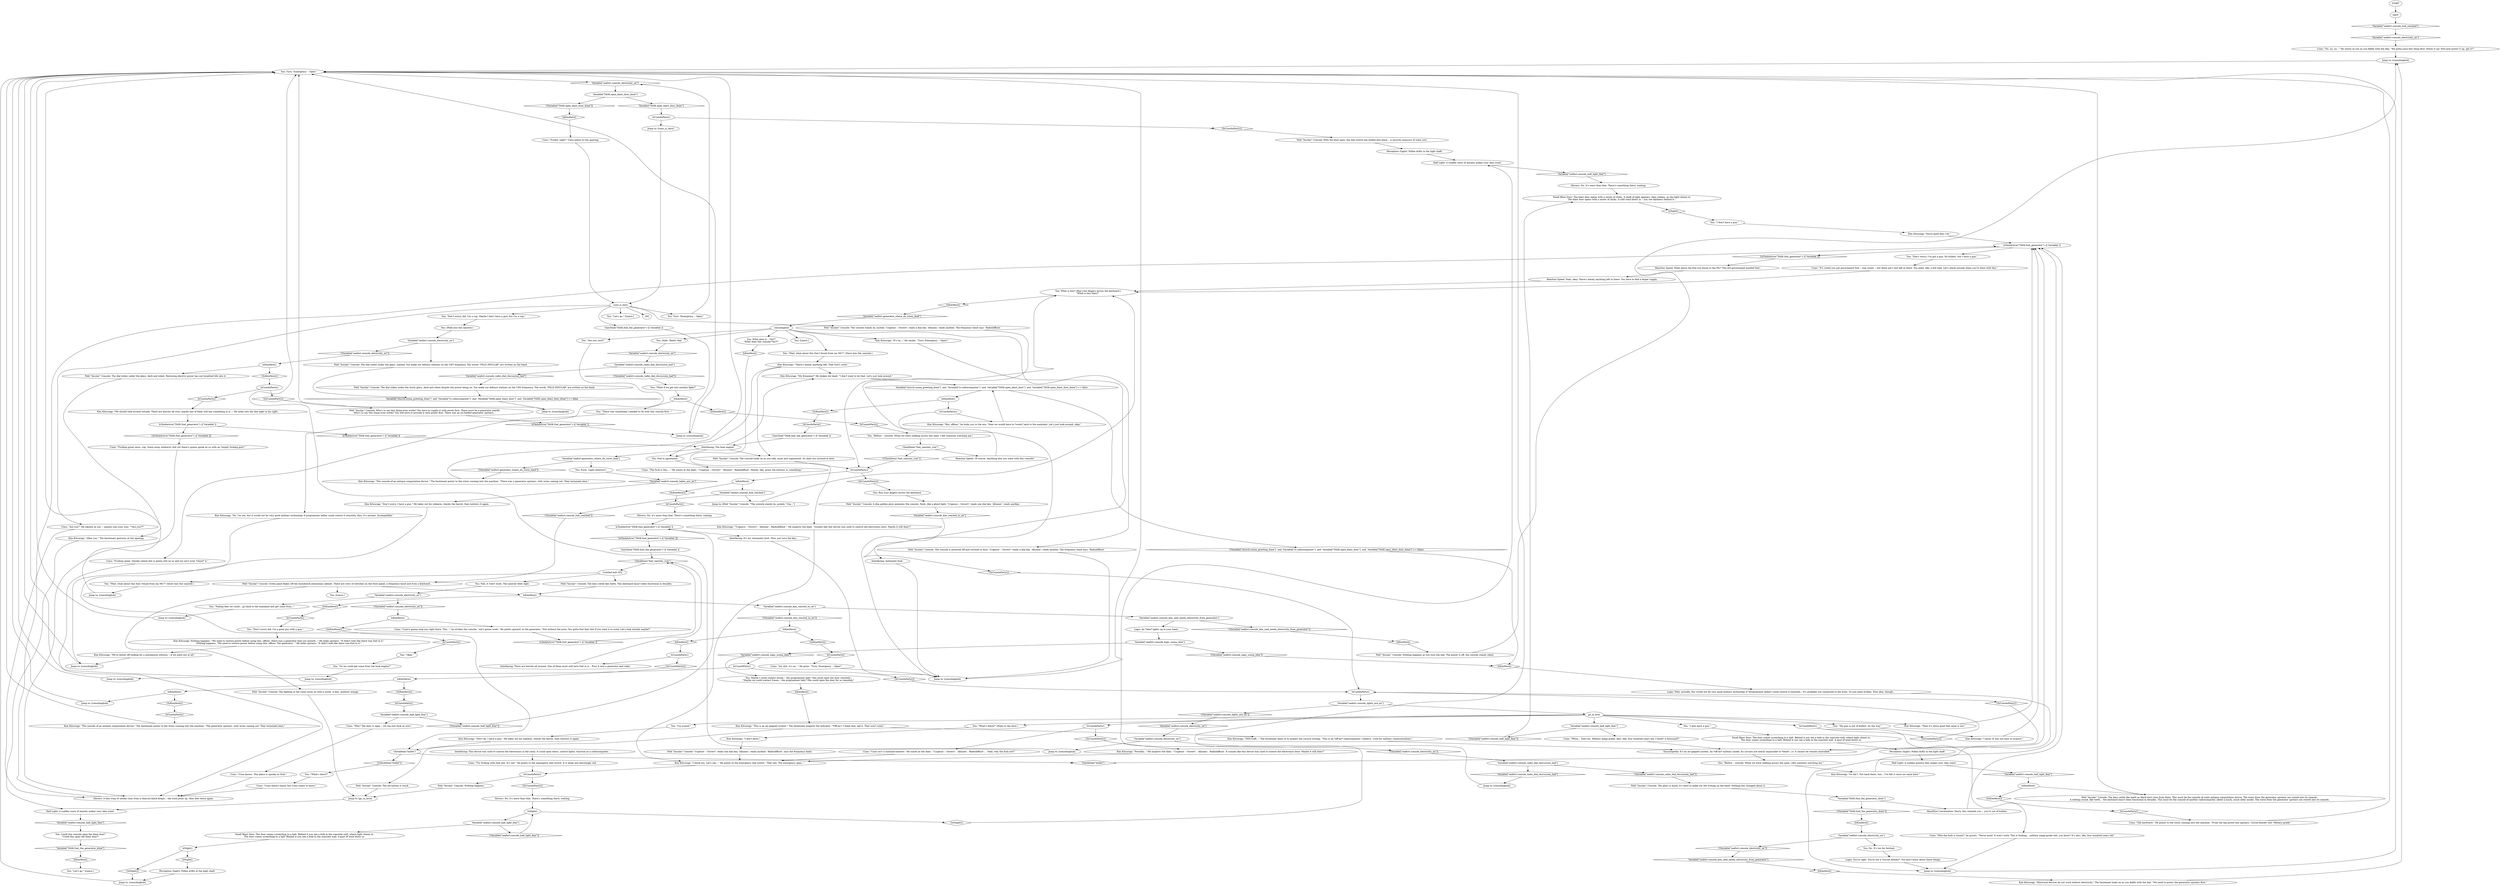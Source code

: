 # SEAFORT INT / FELD INSULAR CONSOLE
# old electronic console – turn on lights and open blast door if fuel in generator
# ==================================================
digraph G {
	  0 [label="START"];
	  1 [label="input"];
	  2 [label="Jump to: [consolinghub]"];
	  3 [label="Encyclopedia: It's an air-gapped system. An *off-air* military model. Its circuits are nearly impossible to *bend*, i.e. it cannot be remote controlled."];
	  4 [label="Feld \"Insular\" Console: The dial slides under the dusty glass, dark and silent despite the power being on. You make out defunct stations on the UKV frequency. The words \"FELD INSULAR\" are written on the band."];
	  5 [label="You: \"What's there?\" (Point to the door.)"];
	  6 [label="Kim Kitsuragi: \"Extra good that I do.\""];
	  7 [label="Perception (Sight): Pollen drifts in the light shaft."];
	  8 [label="IsTaskActive(\"TASK.fuel_generator\")--[[ Variable[ ]]"];
	  9 [label="IsTaskActive(\"TASK.fuel_generator\")--[[ Variable[ ]]", shape=diamond];
	  10 [label="!(IsTaskActive(\"TASK.fuel_generator\")--[[ Variable[ ]])", shape=diamond];
	  11 [label="You: \"Wait, what about this fuel I found from my MC?\" (Show him the canister.)"];
	  12 [label="You: What does it... *do*?\n\"What does this console *do?*\""];
	  13 [label="You: [Leave.]"];
	  14 [label="Kim Kitsuragi: \"Electrical devices do not work without electricity.\" The lieutenant looks on as you fiddle with the dial. \"We need to power the generator upstairs first.\""];
	  15 [label="Feld \"Insular\" Console: Who's to say this thing even works? You have to supply it with power first. There must be a generator nearby.\nWho's to say this thing even works? You will have to provide it with power first. There was an un-fuelled generator upstairs..."];
	  16 [label="Interfacing: The boat engine!"];
	  17 [label="Kim Kitsuragi: \"I don't know.\""];
	  18 [label="You: \"I'm scared.\""];
	  19 [label="Cuno: \"Cuno doesn't know, but Cuno wants to know.\""];
	  20 [label="You: \"Don't worry, kid. I'm a cop. Maybe I don't have a gun, but I'm a cop.\""];
	  21 [label="Feld \"Insular\" Console: Green paint flakes off the monoblock aluminium cabinet. There are rows of switches on the front panel, a frequency band and even a keyboard..."];
	  22 [label="Kim Kitsuragi: \"The console of an antique computation device.\" The lieutenant points to the wires running into the machine. \"There was a generator upstairs, with wires coming out. They terminate here.\""];
	  23 [label="IsKimHere()"];
	  24 [label="IsKimHere()", shape=diamond];
	  25 [label="!(IsKimHere())", shape=diamond];
	  26 [label="IsCunoInParty()"];
	  27 [label="IsCunoInParty()", shape=diamond];
	  28 [label="!(IsCunoInParty())", shape=diamond];
	  29 [label="Variable[\"seafort.console_logic_soona_idea\"]"];
	  30 [label="Variable[\"seafort.console_logic_soona_idea\"]", shape=diamond];
	  31 [label="!(Variable[\"seafort.console_logic_soona_idea\"])", shape=diamond];
	  32 [label="Logic: You're right. You're not a *circuit bender*. You don't know about these things."];
	  33 [label="You: [Leave.]"];
	  34 [label="Perception (Sight): Pollen drifts in the light shaft."];
	  35 [label="cuno_is_here"];
	  36 [label="Kim Kitsuragi: \"This is an air-gapped system.\" The lieutenant inspects the indicator. \"*Off-air,* I think they call it. That won't work.\""];
	  37 [label="You: Nod in agreement."];
	  38 [label="Kim Kitsuragi: \"Don't be. I have a gun.\" He takes out his sidearm, checks the barrel, then holsters it again."];
	  39 [label="Half Light: A sudden wave of anxiety makes your skin crawl."];
	  40 [label="Half Light: A sudden anxious fear makes your skin crawl."];
	  41 [label="You: Maybe I could contact Soona -- the programmer lady? She could open the door remotely...\n\"Maybe we could contact Soona -- the programmer lady? She could open the door for us remotely.\" 
"];
	  42 [label="Kim Kitsuragi: \"No, I'm not, but it would not be very good military technology if programmer ladies could control it remotely. Also, it's ancient. Incompatible.\""];
	  43 [label="Variable[\"seafort.console_radio_dial_discussion_had\"]"];
	  44 [label="Variable[\"seafort.console_radio_dial_discussion_had\"]", shape=diamond];
	  45 [label="!(Variable[\"seafort.console_radio_dial_discussion_had\"])", shape=diamond];
	  46 [label="Kim Kitsuragi: \"So did I. Not back there, but... I've felt it since we came here.\""];
	  47 [label="Variable[\"TASK.open_blast_door_done\"]"];
	  48 [label="Variable[\"TASK.open_blast_door_done\"]", shape=diamond];
	  49 [label="!(Variable[\"TASK.open_blast_door_done\"])", shape=diamond];
	  50 [label="CheckItem(\"bullet\")"];
	  51 [label="CheckItem(\"bullet\")", shape=diamond];
	  52 [label="!(CheckItem(\"bullet\"))", shape=diamond];
	  53 [label="You: \"Let's go.\" [Leave.]"];
	  54 [label="GainTask(\"TASK.fuel_the_generator\")--[[ Variable[ ]]"];
	  55 [label="You: Nah, it won't work. The canister feels light."];
	  56 [label="Jump to: [consolinghub]"];
	  57 [label="Jump to: [consolinghub]"];
	  58 [label="Variable[\"seafort.console_radio_dial_discussion_had\"]"];
	  59 [label="Variable[\"seafort.console_radio_dial_discussion_had\"]", shape=diamond];
	  60 [label="!(Variable[\"seafort.console_radio_dial_discussion_had\"])", shape=diamond];
	  61 [label="Feld \"Insular\" Console: The glass is dusty, it's hard to make out the writing on the band. Nothing has changed about it."];
	  62 [label="Interfacing: Automatic boot."];
	  63 [label="Cuno: \"Old hardware.\" He points to the wires running into the machine. \"From the big power-box upstairs. Circuit-bender shit. Military-grade.\""];
	  64 [label="IsNight()"];
	  65 [label="IsNight()", shape=diamond];
	  66 [label="!(IsNight())", shape=diamond];
	  67 [label="Kim Kitsuragi: \"There's barely anything left. That won't work.\""];
	  68 [label="Cuno: \"Aw shit, it's on...\" He grins. \"Turn: Emergency -- Open!\""];
	  69 [label="Kim Kitsuragi: \"'Urgence -- Ouvert!', 'Allumer', 'Radiodiffusé'.\" He inspects the dials. \"Sounds like this device was used to control the electronics here. Maybe it still does?\""];
	  70 [label="Interfacing: This device was used to control the electronics in the room. It could open doors, control lights, function as a radiocomputer..."];
	  71 [label="Kim Kitsuragi: \"I think yes. Let's see...\" He points to the emergency dial switch. \"That one. The emergency open...\""];
	  72 [label="You: \"Let's go.\" [Leave.]"];
	  73 [label="Variable[\"seafort.console_half_light_fear\"]"];
	  74 [label="Variable[\"seafort.console_half_light_fear\"]", shape=diamond];
	  75 [label="!(Variable[\"seafort.console_half_light_fear\"])", shape=diamond];
	  76 [label="Cuno: \"Whoa... Told you. Military mega grade. Also, like, four hundred years old, I think? A thousand?\""];
	  77 [label="Variable[\"seafort.console_half_light_fear\"]"];
	  78 [label="Variable[\"seafort.console_half_light_fear\"]", shape=diamond];
	  79 [label="!(Variable[\"seafort.console_half_light_fear\"])", shape=diamond];
	  80 [label="Cuno: \"Why? The door is open -- we can just fuck on now.\""];
	  81 [label="Cuno: \"Fucking great. Spooky island shit is gonna shit on us and we can't even *shoot* it.\""];
	  82 [label="You: (Peek into the canister.)"];
	  83 [label="Feld \"Insular\" Console: The keys rattle like teeth. This keyboard hasn't been functional in decades."];
	  84 [label="Feld \"Insular\" Console: A dim golden glow animates the console. Faint, like a ghost-light. 'Urgence -- Ouvert!' reads one dial key. 'Allumer', reads another."];
	  85 [label="Cuno: \"No, no, no...\" He stares at you as you fiddle with the dial. \"We gotta juice this thing first. Power it up! Pow-pow-power it up, get it?\""];
	  86 [label="You: \"Okay.\""];
	  87 [label="Kim Kitsuragi: \"INSULAR...\" The lieutenant leans in to inspect the cursive writing. \"This is an *off-air* radiocomputer, I believe. Used for military communications.\""];
	  88 [label="Logic: Wait, actually, this would not be very good military technology if *programmer ladies* could control it remotely... It's probably not connected to the front. Or just plain broken. Nice idea, though..."];
	  89 [label="Feld \"Insular\" Console: With the door open, the dial switch has locked into place -- a security measure of some sort."];
	  90 [label="IsCunoInParty()"];
	  91 [label="IsCunoInParty()", shape=diamond];
	  92 [label="!(IsCunoInParty())", shape=diamond];
	  93 [label="Jump to: [cuno_is_here]"];
	  94 [label="Shivers: A thin wisp of smoke rises from a charred black firepit... the wind picks up, then dies down again."];
	  95 [label="Feld \"Insular\" Console: 'Urgence -- Ouvert!' reads one dial key. 'Allumer', reads another. 'Radiodiffusé', says the frequency band."];
	  96 [label="IsCunoInParty()"];
	  97 [label="IsCunoInParty()", shape=diamond];
	  98 [label="!(IsCunoInParty())", shape=diamond];
	  99 [label="Variable[\"seafort.console_lights_are_on\"]"];
	  100 [label="Variable[\"seafort.console_lights_are_on\"]", shape=diamond];
	  101 [label="!(Variable[\"seafort.console_lights_are_on\"])", shape=diamond];
	  102 [label="go_in_bros"];
	  103 [label="Half Light: A sudden wave of anxiety makes your skin crawl."];
	  104 [label="Jump to: [consolinghub]"];
	  105 [label="Cuno: \"Cuno knows. This place is spooky as fuck.\""];
	  106 [label="CheckItem(\"fuel_canister_rcm\")"];
	  107 [label="CheckItem(\"fuel_canister_rcm\")", shape=diamond];
	  108 [label="!(CheckItem(\"fuel_canister_rcm\"))", shape=diamond];
	  109 [label="Reaction Speed: Of course. Anything else you want with this console?"];
	  110 [label="Variable[\"seafort.console_electricity_on\"]"];
	  111 [label="Variable[\"seafort.console_electricity_on\"]", shape=diamond];
	  112 [label="!(Variable[\"seafort.console_electricity_on\"])", shape=diamond];
	  113 [label="You: \"Failing that we could... go back to the mainland and get some from...\""];
	  114 [label="Feld \"Insular\" Console: The console looks on as you talk, mute and unpowered. Its dials are covered in dust."];
	  115 [label="Cuno: \"The fuck is this....\" He stares at the dials: \"'Urgence -- Ouvert!', 'Allumer', 'Radiodiffusé'. Maybe, like, press the buttons or something.\""];
	  116 [label="Shivers: No, it's more than that. There's something there, waiting."];
	  117 [label="You: Could this console open the blast door?\n\"Could this open the blast door?\""];
	  118 [label="Kim Kitsuragi: \"It's on...\" He smiles. \"Turn: Emergency -- Open!\""];
	  119 [label="IsCunoInParty()"];
	  120 [label="IsCunoInParty()", shape=diamond];
	  121 [label="!(IsCunoInParty())", shape=diamond];
	  122 [label="Interfacing: There are barrels all around. One of them must still have fuel in it... Pour it into a generator and voila!"];
	  123 [label="Jump to: [consolinghub]"];
	  124 [label="Jump to: [consolinghub]"];
	  125 [label="Jump to: [go_in_bros]"];
	  126 [label="IsTaskActive(\"TASK.fuel_generator\")--[[ Variable[ ]]"];
	  127 [label="IsTaskActive(\"TASK.fuel_generator\")--[[ Variable[ ]]", shape=diamond];
	  128 [label="!(IsTaskActive(\"TASK.fuel_generator\")--[[ Variable[ ]])", shape=diamond];
	  129 [label="You: \"Don't worry, I've got a gun. No bullets, but I have a gun.\""];
	  130 [label="Cuno: \"Are you?\" He squints at you -- squints into your soul. \"*Are you?*\""];
	  131 [label="Kim Kitsuragi: Nothing happens. \"We need to restore power before using this, officer. There was a generator that you missed...\" He looks upstairs. \"It didn't look like there was fuel in it.\"\nNothing happens. \"We need to restore power before using this, officer. The generator...\" He looks upstairs. \"It didn't look like there was fuel in it.\""];
	  132 [label="Feld \"Insular\" Console: Nothing happens as you turn the dial. The power is off, the console stands silent."];
	  133 [label="IsKimHere()"];
	  134 [label="IsKimHere()", shape=diamond];
	  135 [label="!(IsKimHere())", shape=diamond];
	  136 [label="IsKimHere()"];
	  137 [label="IsKimHere()", shape=diamond];
	  138 [label="!(IsKimHere())", shape=diamond];
	  139 [label="Jump to: [consolinghub]"];
	  140 [label="Perception (Sight): Pollen drifts in the light shaft."];
	  141 [label="You: \"I don't have a gun.\""];
	  142 [label="You: \"I also have a gun.\""];
	  143 [label="Kim Kitsuragi: \"Then it's extra good that mine is not.\""];
	  144 [label="Kim Kitsuragi: \"I know. It was not easy to acquire.\""];
	  145 [label="Small Blast Door: The door comes screeching to a halt. Behind it you see a hole in the concrete wall, where light shines in.\nThe door comes screeching to a halt. Behind it you see a hole in the concrete wall. A gust of wind blows in."];
	  146 [label="Shivers: No, it's more than that. There's something there, waiting."];
	  147 [label="Shivers: No, it's more than that. There's something there, waiting."];
	  148 [label="IsKimHere()"];
	  149 [label="IsKimHere()", shape=diamond];
	  150 [label="!(IsKimHere())", shape=diamond];
	  151 [label="Feld \"Insular\" Console: The keys rattle like teeth as black dust rises from them. This must be the console of some antique computation device. The wires from the generator upstairs are routed into its innards.\nA rattling sound, like teeth... the keyboard hasn't been functional in decades. This must be the console of another radiocomputer, albeit a much, much older model. The wires from the generator upstairs are routed into its innards."];
	  152 [label="Kim Kitsuragi: \"Possibly...\" He inspects the dials. \"'Urgence -- Ouvert!', 'Allumer', 'Radiodiffusé'. It sounds like this device was used to control the electronics here. Maybe it still does?\""];
	  153 [label="Variable[\"seafort.console_electricity_on\"]"];
	  154 [label="Variable[\"seafort.console_electricity_on\"]", shape=diamond];
	  155 [label="!(Variable[\"seafort.console_electricity_on\"])", shape=diamond];
	  156 [label="You: No. It's too far fetched."];
	  157 [label="IsCunoInParty()"];
	  158 [label="IsCunoInParty()", shape=diamond];
	  159 [label="!(IsCunoInParty())", shape=diamond];
	  160 [label="Jump to: [consolinghub]"];
	  161 [label="IsCunoInParty()"];
	  162 [label="IsCunoInParty()", shape=diamond];
	  163 [label="!(IsCunoInParty())", shape=diamond];
	  164 [label="Feld \"Insular\" Console: Nothing happens."];
	  165 [label="IsKimHere()"];
	  166 [label="IsKimHere()", shape=diamond];
	  167 [label="!(IsKimHere())", shape=diamond];
	  168 [label="Feld \"Insular\" Console: The dial slides under the glass, dark and silent. Restoring electric power has not breathed life into it."];
	  169 [label="You: \"What if we get into another fight?\""];
	  170 [label="IsCunoInParty()"];
	  171 [label="IsCunoInParty()", shape=diamond];
	  172 [label="!(IsCunoInParty())", shape=diamond];
	  173 [label="Cuno: \"Who the fuck is Soona?\" he grunts. \"Never mind. It won't work. This is fucking... military mega-grade shit, you know? It's also, like, four hundred years old.\""];
	  174 [label="GainTask(\"TASK.fuel_the_generator\")--[[ Variable[ ]]"];
	  175 [label="Cuno: \"Fucking great news, cop. Scare away whatever shit out there's gonna spook on us with an *empty fucking gun*.\""];
	  176 [label="Cuno: \"It's sweet you got government fuel -- way sweet -- but there ain't shit left in there. You need, like, a full load. Let's check outside when you're done with this.\""];
	  177 [label="Jump to: [consolinghub]"];
	  178 [label="IsCunoInParty()"];
	  179 [label="IsCunoInParty()", shape=diamond];
	  180 [label="!(IsCunoInParty())", shape=diamond];
	  181 [label="IsKimHere()"];
	  182 [label="IsKimHere()", shape=diamond];
	  183 [label="!(IsKimHere())", shape=diamond];
	  184 [label="Variable[\"seafort.console_hub_reached\"]"];
	  185 [label="Variable[\"seafort.console_hub_reached\"]", shape=diamond];
	  186 [label="!(Variable[\"seafort.console_hub_reached\"])", shape=diamond];
	  187 [label="Jump to: [Feld \"Insular\" Console: \"The console stands by, mutely. 'Urg...\"]"];
	  188 [label="Variable[\"church.soona_greeting_done\"]  and  Variable[\"tc.radiocomputer\"]  and  Variable[\"TASK.open_blast_door\"]  and  Variable[\"TASK.open_blast_door_done\"] == false"];
	  189 [label="Variable[\"church.soona_greeting_done\"]  and  Variable[\"tc.radiocomputer\"]  and  Variable[\"TASK.open_blast_door\"]  and  Variable[\"TASK.open_blast_door_done\"] == false", shape=diamond];
	  190 [label="!(Variable[\"church.soona_greeting_done\"]  and  Variable[\"tc.radiocomputer\"]  and  Variable[\"TASK.open_blast_door\"]  and  Variable[\"TASK.open_blast_door_done\"] == false)", shape=diamond];
	  191 [label="IsKimHere()"];
	  192 [label="IsKimHere()", shape=diamond];
	  193 [label="!(IsKimHere())", shape=diamond];
	  194 [label="IsCunoInParty()"];
	  195 [label="IsCunoInParty()", shape=diamond];
	  196 [label="!(IsCunoInParty())", shape=diamond];
	  197 [label="Kim Kitsuragi: \"But, officer,\" he looks you in the eye, \"then we would have to *swim* back to the mainland. Let's just look around, okay.\""];
	  198 [label="Jump to: [consolinghub]"];
	  199 [label="Small Blast Door: The blast door opens with a series of clicks. A shaft of light appears, then widens, as the light shines in.\nThe blast door opens with a series of clicks. A cold wind blows in -- you see darkness behind it..."];
	  200 [label="Cuno: \"Fuckin' right!\" Cuno points to the opening."];
	  201 [label="IsTaskActive(\"TASK.fuel_generator\")--[[ Variable[ ]]"];
	  202 [label="IsTaskActive(\"TASK.fuel_generator\")--[[ Variable[ ]]", shape=diamond];
	  203 [label="!(IsTaskActive(\"TASK.fuel_generator\")--[[ Variable[ ]])", shape=diamond];
	  204 [label="Interfacing: It's on! Automatic boot. Now, just turn the key..."];
	  205 [label="You: Run your fingers across the keyboard."];
	  206 [label="Feld \"Insular\" Console: The lighting in the room turns on with a sizzle. A dim, ambient orange."];
	  207 [label="Variable[\"seafort.console_electricity_on\"]"];
	  208 [label="Variable[\"seafort.console_electricity_on\"]", shape=diamond];
	  209 [label="!(Variable[\"seafort.console_electricity_on\"])", shape=diamond];
	  210 [label="Jump to: [consolinghub]"];
	  211 [label="Variable[\"TASK.fuel_the_generator_done\"]"];
	  212 [label="Variable[\"TASK.fuel_the_generator_done\"]", shape=diamond];
	  213 [label="!(Variable[\"TASK.fuel_the_generator_done\"])", shape=diamond];
	  214 [label="Hand/Eye Coordination: Harry, this reminds you -- you're out of bullets."];
	  215 [label="You: \"What's there?\""];
	  216 [label="GainTask(\"TASK.fuel_the_generator\")--[[ Variable[ ]]"];
	  217 [label="Reaction Speed: What about the fuel you found in the MC? The red government-marked fuel..."];
	  218 [label="Untitled hub (03)"];
	  219 [label="Reaction Speed: Yeah, okay. There's barely anything left in there. You have to find a larger supply."];
	  220 [label="Variable[\"seafort.console_electricity_on\"]"];
	  221 [label="Variable[\"seafort.console_electricity_on\"]", shape=diamond];
	  222 [label="!(Variable[\"seafort.console_electricity_on\"])", shape=diamond];
	  223 [label="Feld \"Insular\" Console: The dial slides under the glass, silently. You make out defunct stations on the UKV frequency. The words \"FELD INSULAR\" are written on the band."];
	  224 [label="Jump to: [consolinghub]"];
	  225 [label="Cuno: \"Try fucking with that one. It's red.\" He points to the emergency dial switch. It is large and alarmingly red."];
	  226 [label="You: \"Before -- outside. When we were walking across the sand, I felt someone watching me.\""];
	  227 [label="Feld \"Insular\" Console: The console stands by, mutely. 'Urgence -- Ouvert!' reads a dial key. 'Allumer,' reads another. The frequency band says: 'Radiodiffusé.'"];
	  228 [label="You: What is this? (Run your fingers across the keyboard.)\n\"What is this then?\" "];
	  229 [label="IsKimHere()"];
	  230 [label="IsKimHere()", shape=diamond];
	  231 [label="!(IsKimHere())", shape=diamond];
	  232 [label="Variable[\"seafort.console_kim_reacted_to_on\"]"];
	  233 [label="Variable[\"seafort.console_kim_reacted_to_on\"]", shape=diamond];
	  234 [label="!(Variable[\"seafort.console_kim_reacted_to_on\"])", shape=diamond];
	  235 [label="Variable[\"seafort.console_kim_said_needs_electricity_from_generator\"]"];
	  236 [label="Variable[\"seafort.console_kim_said_needs_electricity_from_generator\"]", shape=diamond];
	  237 [label="!(Variable[\"seafort.console_kim_said_needs_electricity_from_generator\"])", shape=diamond];
	  238 [label="Logic: An *idea* lights up in your head..."];
	  239 [label="Jump to: [consolinghub]"];
	  240 [label="You: \"Before -- outside. When we were walking across the sand, I felt someone watching me.\""];
	  241 [label="You: \"My gun is out of bullets, by the way.\""];
	  242 [label="IsCunoInParty()"];
	  243 [label="IsCunoInParty()", shape=diamond];
	  244 [label="!(IsCunoInParty())", shape=diamond];
	  245 [label="Cuno: \"Cuno isn't a machine-meister.\" He stares at the dials. \"'Urgence -- Ouvert!', 'Allumer', 'Radiodiffusé'.... Yeah, why the fuck not?\""];
	  246 [label="You: \"Don't worry kid. I'm a good guy with a gun.\""];
	  247 [label="You: Turn: 'Emergency -- Open!'"];
	  248 [label="You: \"Wait, what about this fuel I found from my MC?\" (Show him the canister.)"];
	  249 [label="Variable[\"seafort.generator_where_do_wires_lead\"]"];
	  250 [label="Variable[\"seafort.generator_where_do_wires_lead\"]", shape=diamond];
	  251 [label="!(Variable[\"seafort.generator_where_do_wires_lead\"])", shape=diamond];
	  252 [label="You: Push: 'Light (Interior)'."];
	  253 [label="Feld \"Insular\" Console: The console is powered off and covered in dust. 'Urgence -- Ouvert!' reads a dial key. 'Allumer', reads another. The frequency band says: 'Radiodiffusé'."];
	  254 [label="IsKimHere()"];
	  255 [label="IsKimHere()", shape=diamond];
	  256 [label="!(IsKimHere())", shape=diamond];
	  257 [label="Cuno: \"Cuno's gonna stop you right there. This...\" he strokes the console, \"ain't gonna work.\" He points upward, to the generator. \"Not without the juice. You gotta fuel that shit if you want it to work. Let's look outside maybe?\""];
	  258 [label="Kim Kitsuragi: \"We should look around outside. There are barrels all over, maybe one of them still has something in it...\" He looks into the dim light to his right."];
	  259 [label="Kim Kitsuragi: \"We're better off looking for a mechanical solution -- if we need one at all.\""];
	  260 [label="You: \"Or we could get some from the boat engine?\""];
	  261 [label="Kim Kitsuragi: \"My Kineema?\" He shakes his head. \"I don't want to do that. Let's just look around.\""];
	  262 [label="Jump to: [consolinghub]"];
	  263 [label="Kim Kitsuragi: \"After you.\" The lieutenant gestures at the opening."];
	  264 [label="IsNight()"];
	  265 [label="IsNight()", shape=diamond];
	  266 [label="!(IsNight())", shape=diamond];
	  267 [label="Variable[\"seafort.console_half_light_fear\"]"];
	  268 [label="Variable[\"seafort.console_half_light_fear\"]", shape=diamond];
	  269 [label="!(Variable[\"seafort.console_half_light_fear\"])", shape=diamond];
	  270 [label="Small Blast Door: The door comes screeching to a halt. Behind it you see a hole in the concrete wall, where light shines in.\nThe door comes screeching to a halt. Behind it you see a hole in the concrete wall. A gust of wind blows in."];
	  271 [label="Kim Kitsuragi: \"The console of an antique computation device.\" The lieutenant points to the wires running into the machine. \"The generator upstairs, with wires coming out. They terminate here.\""];
	  272 [label="consolinghub"];
	  273 [label="You: Turn: 'Emergency -- Open!'"];
	  274 [label="You: Slide: 'Radio' dial."];
	  275 [label="You: \"Are you sure?\""];
	  276 [label="Feld \"Insular\" Console: The old button is stuck."];
	  277 [label="Kim Kitsuragi: \"Don't worry. I have a gun.\" He takes out his sidearm, checks the barrel, then holsters it again."];
	  278 [label="IsKimHere()"];
	  279 [label="IsKimHere()", shape=diamond];
	  280 [label="!(IsKimHere())", shape=diamond];
	  281 [label="You: \"There was something I needed to do with this console first...\""];
	  0 -> 1
	  1 -> 185
	  2 -> 273
	  3 -> 240
	  4 -> 189
	  5 -> 17
	  6 -> 126
	  7 -> 104
	  8 -> 9
	  8 -> 10
	  9 -> 16
	  10 -> 175
	  11 -> 177
	  12 -> 182
	  14 -> 2
	  15 -> 127
	  16 -> 249
	  16 -> 114
	  16 -> 37
	  16 -> 261
	  17 -> 95
	  18 -> 38
	  19 -> 94
	  20 -> 82
	  21 -> 33
	  21 -> 229
	  21 -> 206
	  22 -> 273
	  23 -> 24
	  23 -> 25
	  24 -> 119
	  25 -> 179
	  26 -> 27
	  26 -> 28
	  27 -> 258
	  28 -> 15
	  29 -> 30
	  29 -> 31
	  30 -> 41
	  30 -> 157
	  31 -> 134
	  32 -> 124
	  34 -> 40
	  35 -> 130
	  35 -> 227
	  35 -> 20
	  35 -> 53
	  35 -> 247
	  35 -> 216
	  35 -> 282
	  36 -> 276
	  36 -> 87
	  37 -> 115
	  38 -> 50
	  39 -> 268
	  40 -> 74
	  41 -> 192
	  42 -> 57
	  43 -> 44
	  43 -> 45
	  44 -> 224
	  45 -> 61
	  46 -> 126
	  47 -> 48
	  47 -> 49
	  48 -> 90
	  49 -> 137
	  50 -> 51
	  50 -> 52
	  51 -> 126
	  52 -> 215
	  54 -> 107
	  55 -> 110
	  56 -> 273
	  57 -> 273
	  58 -> 59
	  58 -> 60
	  59 -> 4
	  60 -> 169
	  61 -> 211
	  62 -> 56
	  63 -> 273
	  64 -> 65
	  64 -> 66
	  65 -> 7
	  66 -> 104
	  67 -> 114
	  67 -> 37
	  67 -> 261
	  68 -> 56
	  69 -> 71
	  70 -> 225
	  71 -> 161
	  73 -> 75
	  73 -> 76
	  74 -> 148
	  75 -> 199
	  76 -> 3
	  77 -> 80
	  77 -> 79
	  78 -> 117
	  79 -> 201
	  80 -> 105
	  81 -> 94
	  82 -> 220
	  83 -> 229
	  84 -> 233
	  85 -> 2
	  86 -> 260
	  87 -> 3
	  88 -> 124
	  89 -> 140
	  90 -> 92
	  90 -> 93
	  91 -> 174
	  92 -> 89
	  93 -> 35
	  94 -> 126
	  95 -> 71
	  96 -> 98
	  96 -> 99
	  97 -> 77
	  98 -> 3
	  99 -> 101
	  99 -> 102
	  100 -> 277
	  101 -> 221
	  102 -> 5
	  102 -> 73
	  102 -> 170
	  102 -> 142
	  102 -> 143
	  102 -> 241
	  102 -> 18
	  102 -> 242
	  103 -> 78
	  104 -> 273
	  105 -> 94
	  106 -> 108
	  106 -> 109
	  107 -> 218
	  108 -> 178
	  109 -> 228
	  110 -> 112
	  110 -> 113
	  111 -> 85
	  112 -> 254
	  113 -> 262
	  114 -> 178
	  116 -> 201
	  117 -> 212
	  118 -> 62
	  119 -> 121
	  119 -> 122
	  120 -> 86
	  121 -> 133
	  122 -> 107
	  123 -> 273
	  124 -> 273
	  125 -> 103
	  126 -> 128
	  126 -> 129
	  127 -> 123
	  128 -> 217
	  129 -> 176
	  130 -> 94
	  131 -> 259
	  132 -> 2
	  133 -> 136
	  133 -> 135
	  134 -> 88
	  135 -> 97
	  136 -> 138
	  136 -> 139
	  137 -> 200
	  138 -> 162
	  139 -> 273
	  140 -> 39
	  141 -> 6
	  142 -> 145
	  143 -> 126
	  144 -> 126
	  145 -> 34
	  146 -> 264
	  147 -> 199
	  148 -> 150
	  148 -> 151
	  149 -> 250
	  150 -> 243
	  151 -> 273
	  152 -> 71
	  153 -> 155
	  153 -> 156
	  154 -> 47
	  155 -> 236
	  156 -> 32
	  157 -> 160
	  157 -> 159
	  158 -> 246
	  159 -> 96
	  160 -> 273
	  161 -> 163
	  161 -> 164
	  162 -> 271
	  163 -> 146
	  164 -> 125
	  165 -> 168
	  165 -> 167
	  166 -> 132
	  167 -> 26
	  168 -> 263
	  169 -> 278
	  170 -> 172
	  170 -> 173
	  171 -> 226
	  172 -> 96
	  173 -> 124
	  174 -> 16
	  175 -> 94
	  176 -> 228
	  177 -> 273
	  178 -> 180
	  178 -> 181
	  179 -> 68
	  180 -> 205
	  181 -> 184
	  181 -> 183
	  182 -> 69
	  183 -> 195
	  184 -> 186
	  184 -> 187
	  185 -> 111
	  186 -> 21
	  187 -> 228
	  188 -> 190
	  188 -> 191
	  189 -> 239
	  190 -> 134
	  191 -> 193
	  191 -> 194
	  192 -> 36
	  193 -> 91
	  194 -> 196
	  194 -> 197
	  195 -> 116
	  196 -> 96
	  197 -> 188
	  198 -> 273
	  199 -> 265
	  200 -> 35
	  201 -> 203
	  201 -> 204
	  202 -> 107
	  203 -> 54
	  204 -> 56
	  205 -> 84
	  206 -> 125
	  207 -> 209
	  207 -> 210
	  208 -> 58
	  209 -> 43
	  210 -> 273
	  211 -> 213
	  211 -> 214
	  212 -> 279
	  213 -> 230
	  214 -> 126
	  215 -> 19
	  216 -> 123
	  217 -> 219
	  218 -> 83
	  218 -> 11
	  218 -> 55
	  219 -> 228
	  220 -> 222
	  220 -> 223
	  221 -> 207
	  222 -> 165
	  223 -> 189
	  224 -> 273
	  225 -> 161
	  226 -> 106
	  227 -> 178
	  228 -> 149
	  229 -> 232
	  229 -> 231
	  230 -> 153
	  231 -> 158
	  232 -> 234
	  232 -> 235
	  233 -> 56
	  234 -> 23
	  235 -> 237
	  235 -> 238
	  236 -> 255
	  237 -> 166
	  238 -> 29
	  239 -> 273
	  240 -> 46
	  241 -> 144
	  242 -> 244
	  242 -> 245
	  243 -> 63
	  244 -> 152
	  245 -> 71
	  246 -> 131
	  247 -> 154
	  248 -> 67
	  249 -> 251
	  249 -> 252
	  250 -> 272
	  251 -> 22
	  252 -> 100
	  253 -> 56
	  254 -> 256
	  254 -> 257
	  255 -> 14
	  256 -> 120
	  257 -> 202
	  258 -> 8
	  259 -> 57
	  260 -> 198
	  261 -> 188
	  262 -> 273
	  263 -> 103
	  264 -> 266
	  264 -> 267
	  265 -> 141
	  266 -> 39
	  267 -> 269
	  267 -> 270
	  268 -> 147
	  269 -> 264
	  270 -> 64
	  271 -> 273
	  272 -> 12
	  272 -> 13
	  272 -> 274
	  272 -> 275
	  272 -> 118
	  272 -> 248
	  272 -> 253
	  273 -> 154
	  274 -> 208
	  275 -> 42
	  276 -> 125
	  277 -> 50
	  278 -> 280
	  278 -> 281
	  279 -> 72
	  280 -> 171
	  281 -> 81
}

